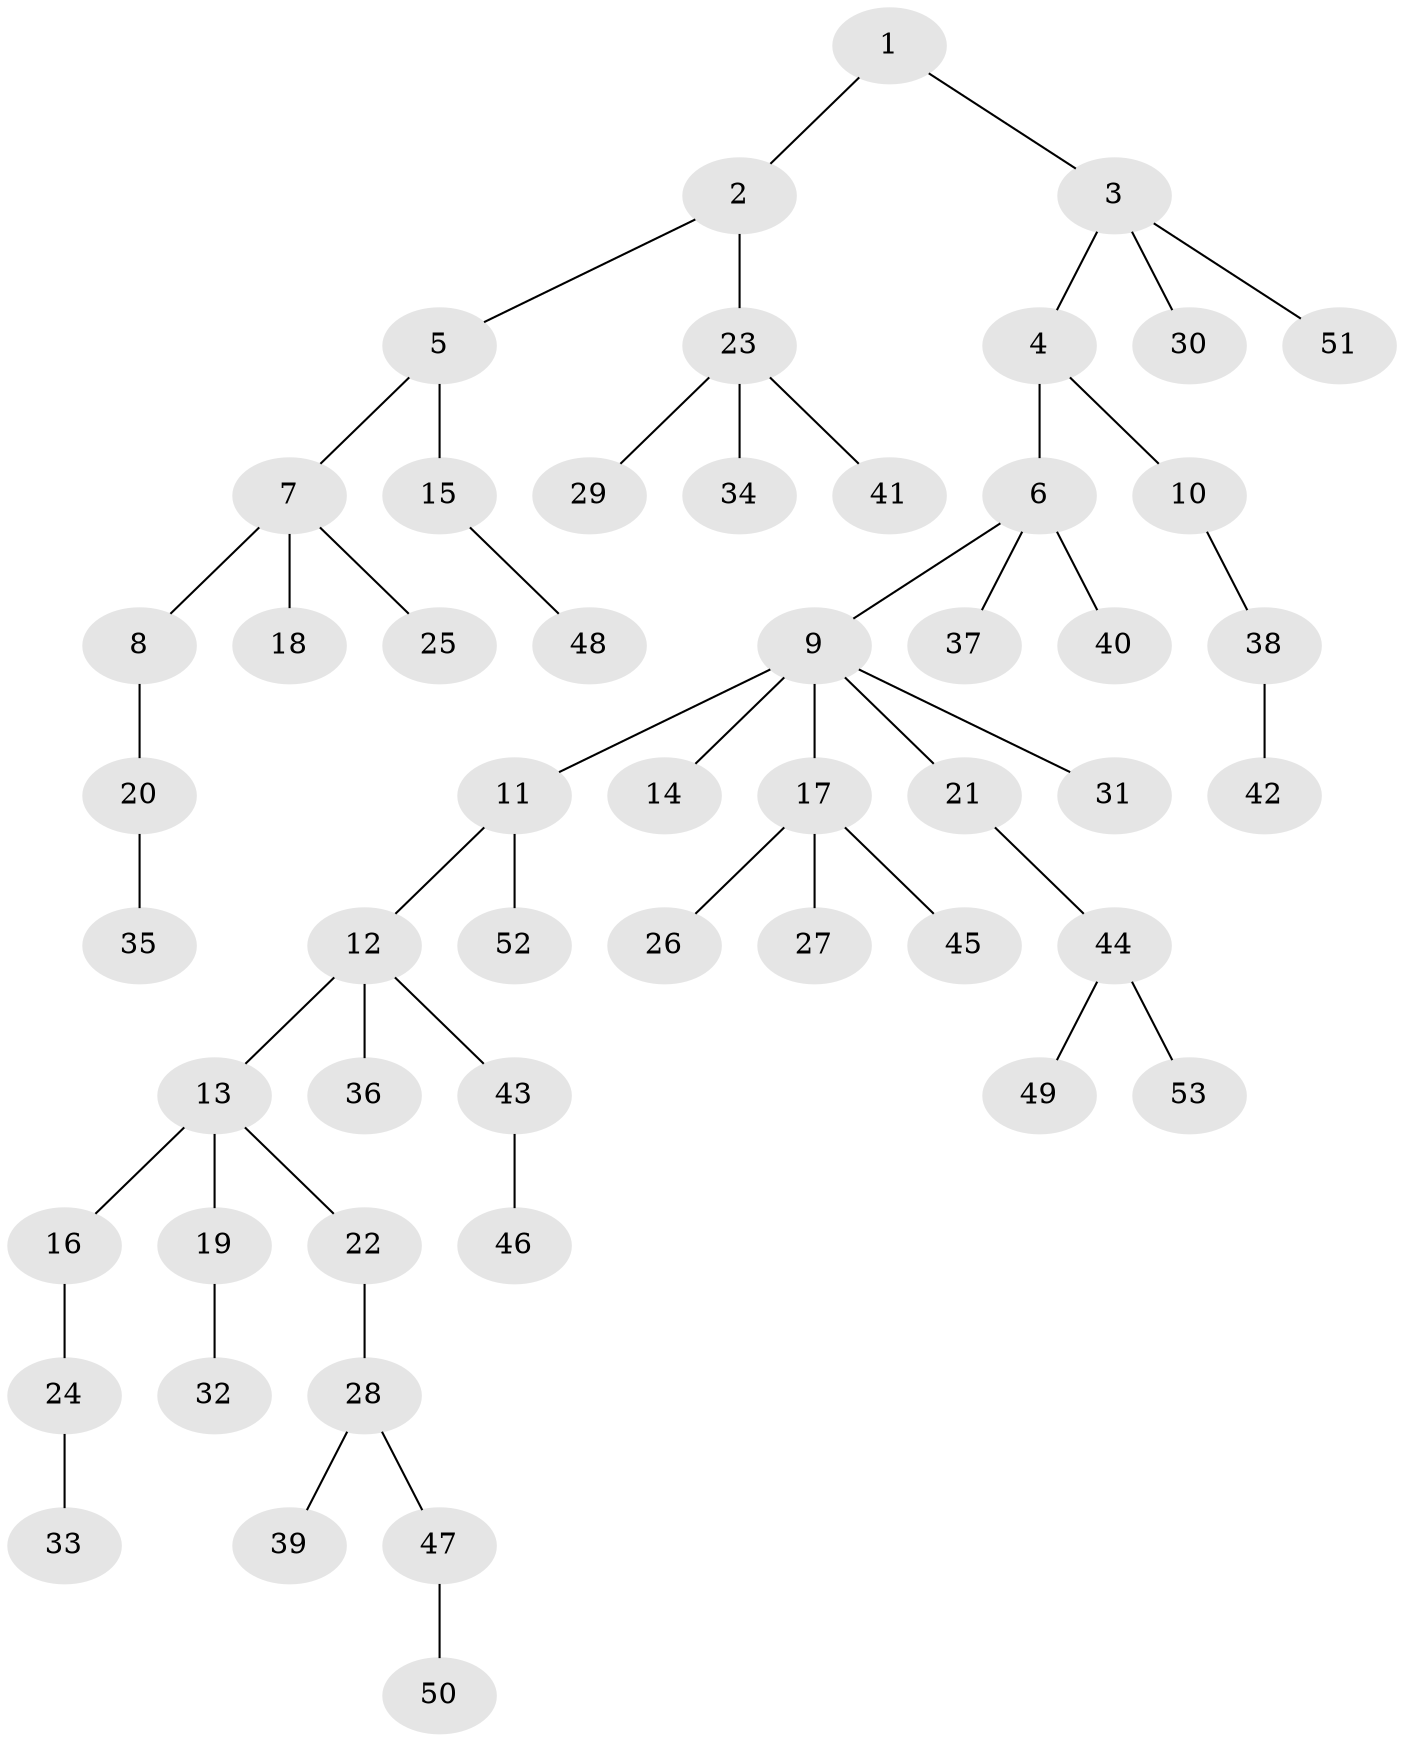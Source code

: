 // coarse degree distribution, {3: 0.23529411764705882, 5: 0.08823529411764706, 2: 0.029411764705882353, 4: 0.029411764705882353, 1: 0.6176470588235294}
// Generated by graph-tools (version 1.1) at 2025/52/02/27/25 19:52:10]
// undirected, 53 vertices, 52 edges
graph export_dot {
graph [start="1"]
  node [color=gray90,style=filled];
  1;
  2;
  3;
  4;
  5;
  6;
  7;
  8;
  9;
  10;
  11;
  12;
  13;
  14;
  15;
  16;
  17;
  18;
  19;
  20;
  21;
  22;
  23;
  24;
  25;
  26;
  27;
  28;
  29;
  30;
  31;
  32;
  33;
  34;
  35;
  36;
  37;
  38;
  39;
  40;
  41;
  42;
  43;
  44;
  45;
  46;
  47;
  48;
  49;
  50;
  51;
  52;
  53;
  1 -- 2;
  1 -- 3;
  2 -- 5;
  2 -- 23;
  3 -- 4;
  3 -- 30;
  3 -- 51;
  4 -- 6;
  4 -- 10;
  5 -- 7;
  5 -- 15;
  6 -- 9;
  6 -- 37;
  6 -- 40;
  7 -- 8;
  7 -- 18;
  7 -- 25;
  8 -- 20;
  9 -- 11;
  9 -- 14;
  9 -- 17;
  9 -- 21;
  9 -- 31;
  10 -- 38;
  11 -- 12;
  11 -- 52;
  12 -- 13;
  12 -- 36;
  12 -- 43;
  13 -- 16;
  13 -- 19;
  13 -- 22;
  15 -- 48;
  16 -- 24;
  17 -- 26;
  17 -- 27;
  17 -- 45;
  19 -- 32;
  20 -- 35;
  21 -- 44;
  22 -- 28;
  23 -- 29;
  23 -- 34;
  23 -- 41;
  24 -- 33;
  28 -- 39;
  28 -- 47;
  38 -- 42;
  43 -- 46;
  44 -- 49;
  44 -- 53;
  47 -- 50;
}
